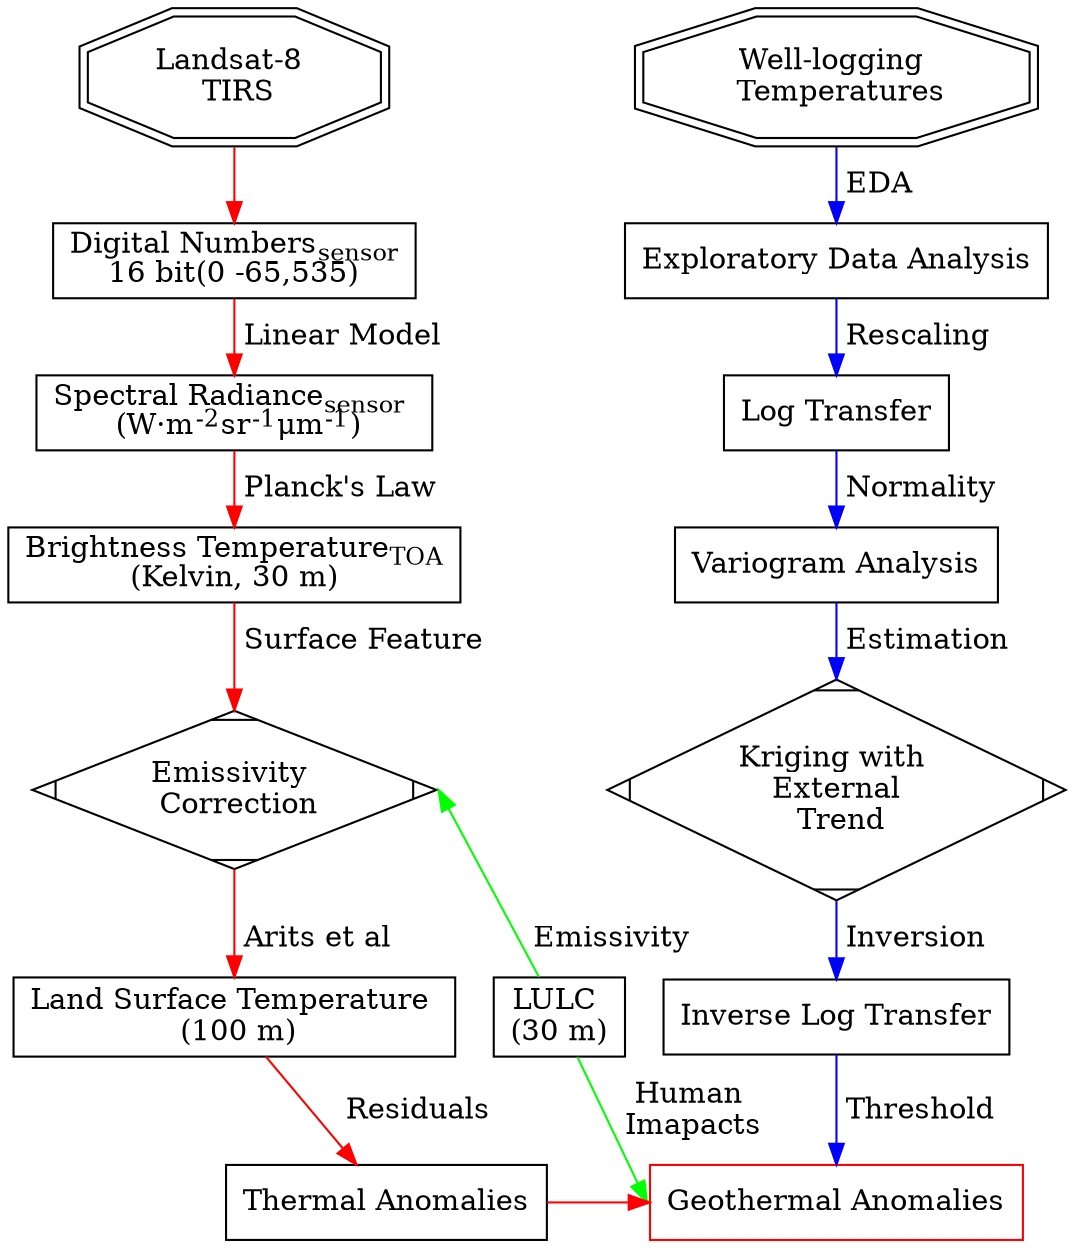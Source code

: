 
digraph{
        fontname="Times";
        fontsize = 12;
        splines = false;
        ranksep = 0.3;
        // nodesep = 0.5;
        node[shape = box]
        // set Node
        L8 [label = "Landsat-8 \n TIRS", shape = doubleoctagon]
        DN [label = <Digital Numbers<SUB>sensor</SUB><BR/>16 bit(0 -65,535)>]
        Rad [label = <Spectral Radiance<SUB>sensor</SUB> <BR/> (W&middot;m<SUP>-2</SUP>sr<SUP>-1</SUP>&mu;m<SUP>-1</SUP>)>]
        BT [label = <Brightness Temperature<SUB>TOA</SUB><BR/>(Kelvin, 30 m)>]
        EC [label = "Emissivity \n Correction", shape = Mdiamond]
        LULC [label = "LULC \n(30 m)"]
        LST [label = "Land Surface Temperature \n (100 m)"]
        TA [label = "Thermal Anomalies"] 
        // path
        subgraph TIRS {
                edge [color = red, weight=8]
                L8 -> DN 
                DN -> Rad [label = " Linear Model"]
                Rad -> BT [label = " Planck's Law"]
                BT -> EC [label = " Surface Feature"]
                EC -> LST [label = " Arits et al"]
                LST -> TA [label = " Residuals"]
                TA -> GTA
        }

        T [label = "Well-logging \n Temperatures", shape = doubleoctagon]
        EDA [label = "Exploratory Data Analysis"]
        log [label = "Log Transfer"]
        vgm [label = "Variogram Analysis"]
        KED [label = "Kriging with \n External \n Trend", shape = Mdiamond]
        invlog [label = "Inverse Log Transfer"]
        GTA [label = "Geothermal Anomalies", color = red]

        //part2
        subgraph Temperatures {
                edge [color = "blue", weight = 10]
                T -> EDA [label = " EDA"]
                EDA -> log [label = " Rescaling"]
                log -> vgm [label = " Normality"]
                vgm -> KED [label = " Estimation"]
                KED -> invlog [label = " Inversion"]
                invlog -> GTA [label = " Threshold"]
        }
        //part3 
        subgraph lulc {
                edge [color = "green"]
                EC:e -> LULC [label = " Emissivity", dir = back] 
                LULC -> GTA:w [label = " Human \n Imapacts"]
        } 
        {rank =same; L8,T}
        {rank =same; TA,GTA}

}
